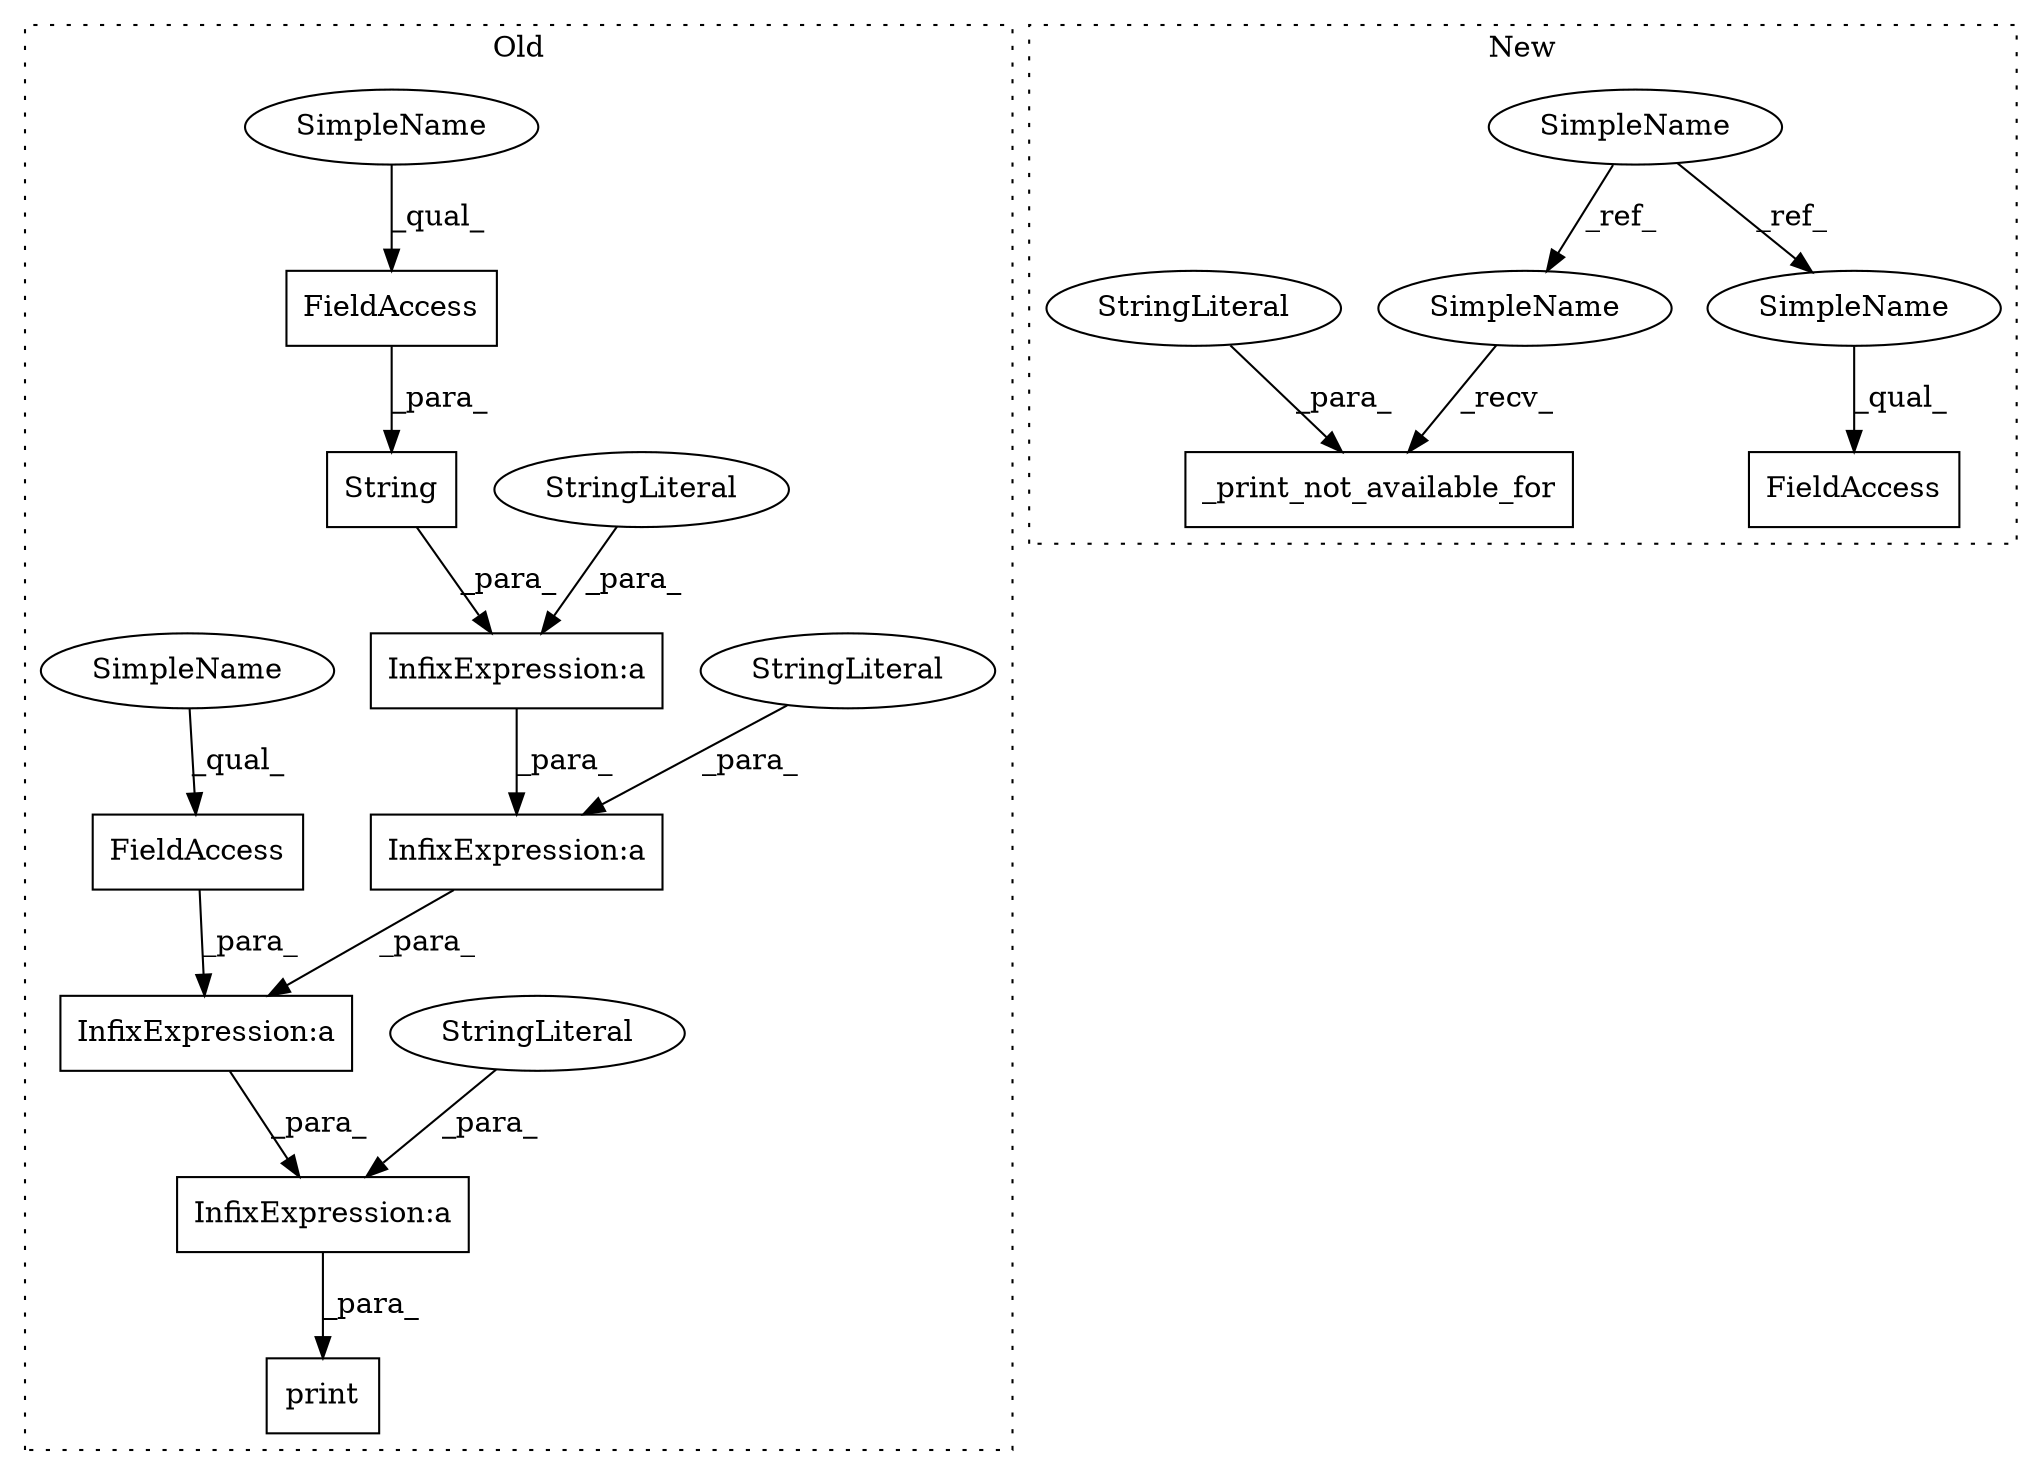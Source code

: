 digraph G {
subgraph cluster0 {
1 [label="print" a="32" s="17471,17618" l="6,1" shape="box"];
3 [label="InfixExpression:a" a="27" s="17560" l="3" shape="box"];
4 [label="InfixExpression:a" a="27" s="17499" l="3" shape="box"];
5 [label="InfixExpression:a" a="27" s="17531" l="3" shape="box"];
6 [label="InfixExpression:a" a="27" s="17549" l="3" shape="box"];
7 [label="FieldAccess" a="22" s="17552" l="7" shape="box"];
10 [label="FieldAccess" a="22" s="17509" l="20" shape="box"];
11 [label="String" a="32" s="17502,17529" l="7,1" shape="box"];
12 [label="StringLiteral" a="45" s="17534" l="14" shape="ellipse"];
13 [label="StringLiteral" a="45" s="17480" l="19" shape="ellipse"];
14 [label="StringLiteral" a="45" s="17563" l="55" shape="ellipse"];
18 [label="SimpleName" a="42" s="17509" l="4" shape="ellipse"];
19 [label="SimpleName" a="42" s="17552" l="4" shape="ellipse"];
label = "Old";
style="dotted";
}
subgraph cluster1 {
2 [label="_print_not_available_for" a="32" s="6463,6495" l="25,1" shape="box"];
8 [label="SimpleName" a="42" s="6330" l="4" shape="ellipse"];
9 [label="FieldAccess" a="22" s="6585" l="20" shape="box"];
15 [label="StringLiteral" a="45" s="6488" l="7" shape="ellipse"];
16 [label="SimpleName" a="42" s="6585" l="4" shape="ellipse"];
17 [label="SimpleName" a="42" s="6458" l="4" shape="ellipse"];
label = "New";
style="dotted";
}
3 -> 1 [label="_para_"];
4 -> 5 [label="_para_"];
5 -> 6 [label="_para_"];
6 -> 3 [label="_para_"];
7 -> 6 [label="_para_"];
8 -> 17 [label="_ref_"];
8 -> 16 [label="_ref_"];
10 -> 11 [label="_para_"];
11 -> 4 [label="_para_"];
12 -> 5 [label="_para_"];
13 -> 4 [label="_para_"];
14 -> 3 [label="_para_"];
15 -> 2 [label="_para_"];
16 -> 9 [label="_qual_"];
17 -> 2 [label="_recv_"];
18 -> 10 [label="_qual_"];
19 -> 7 [label="_qual_"];
}